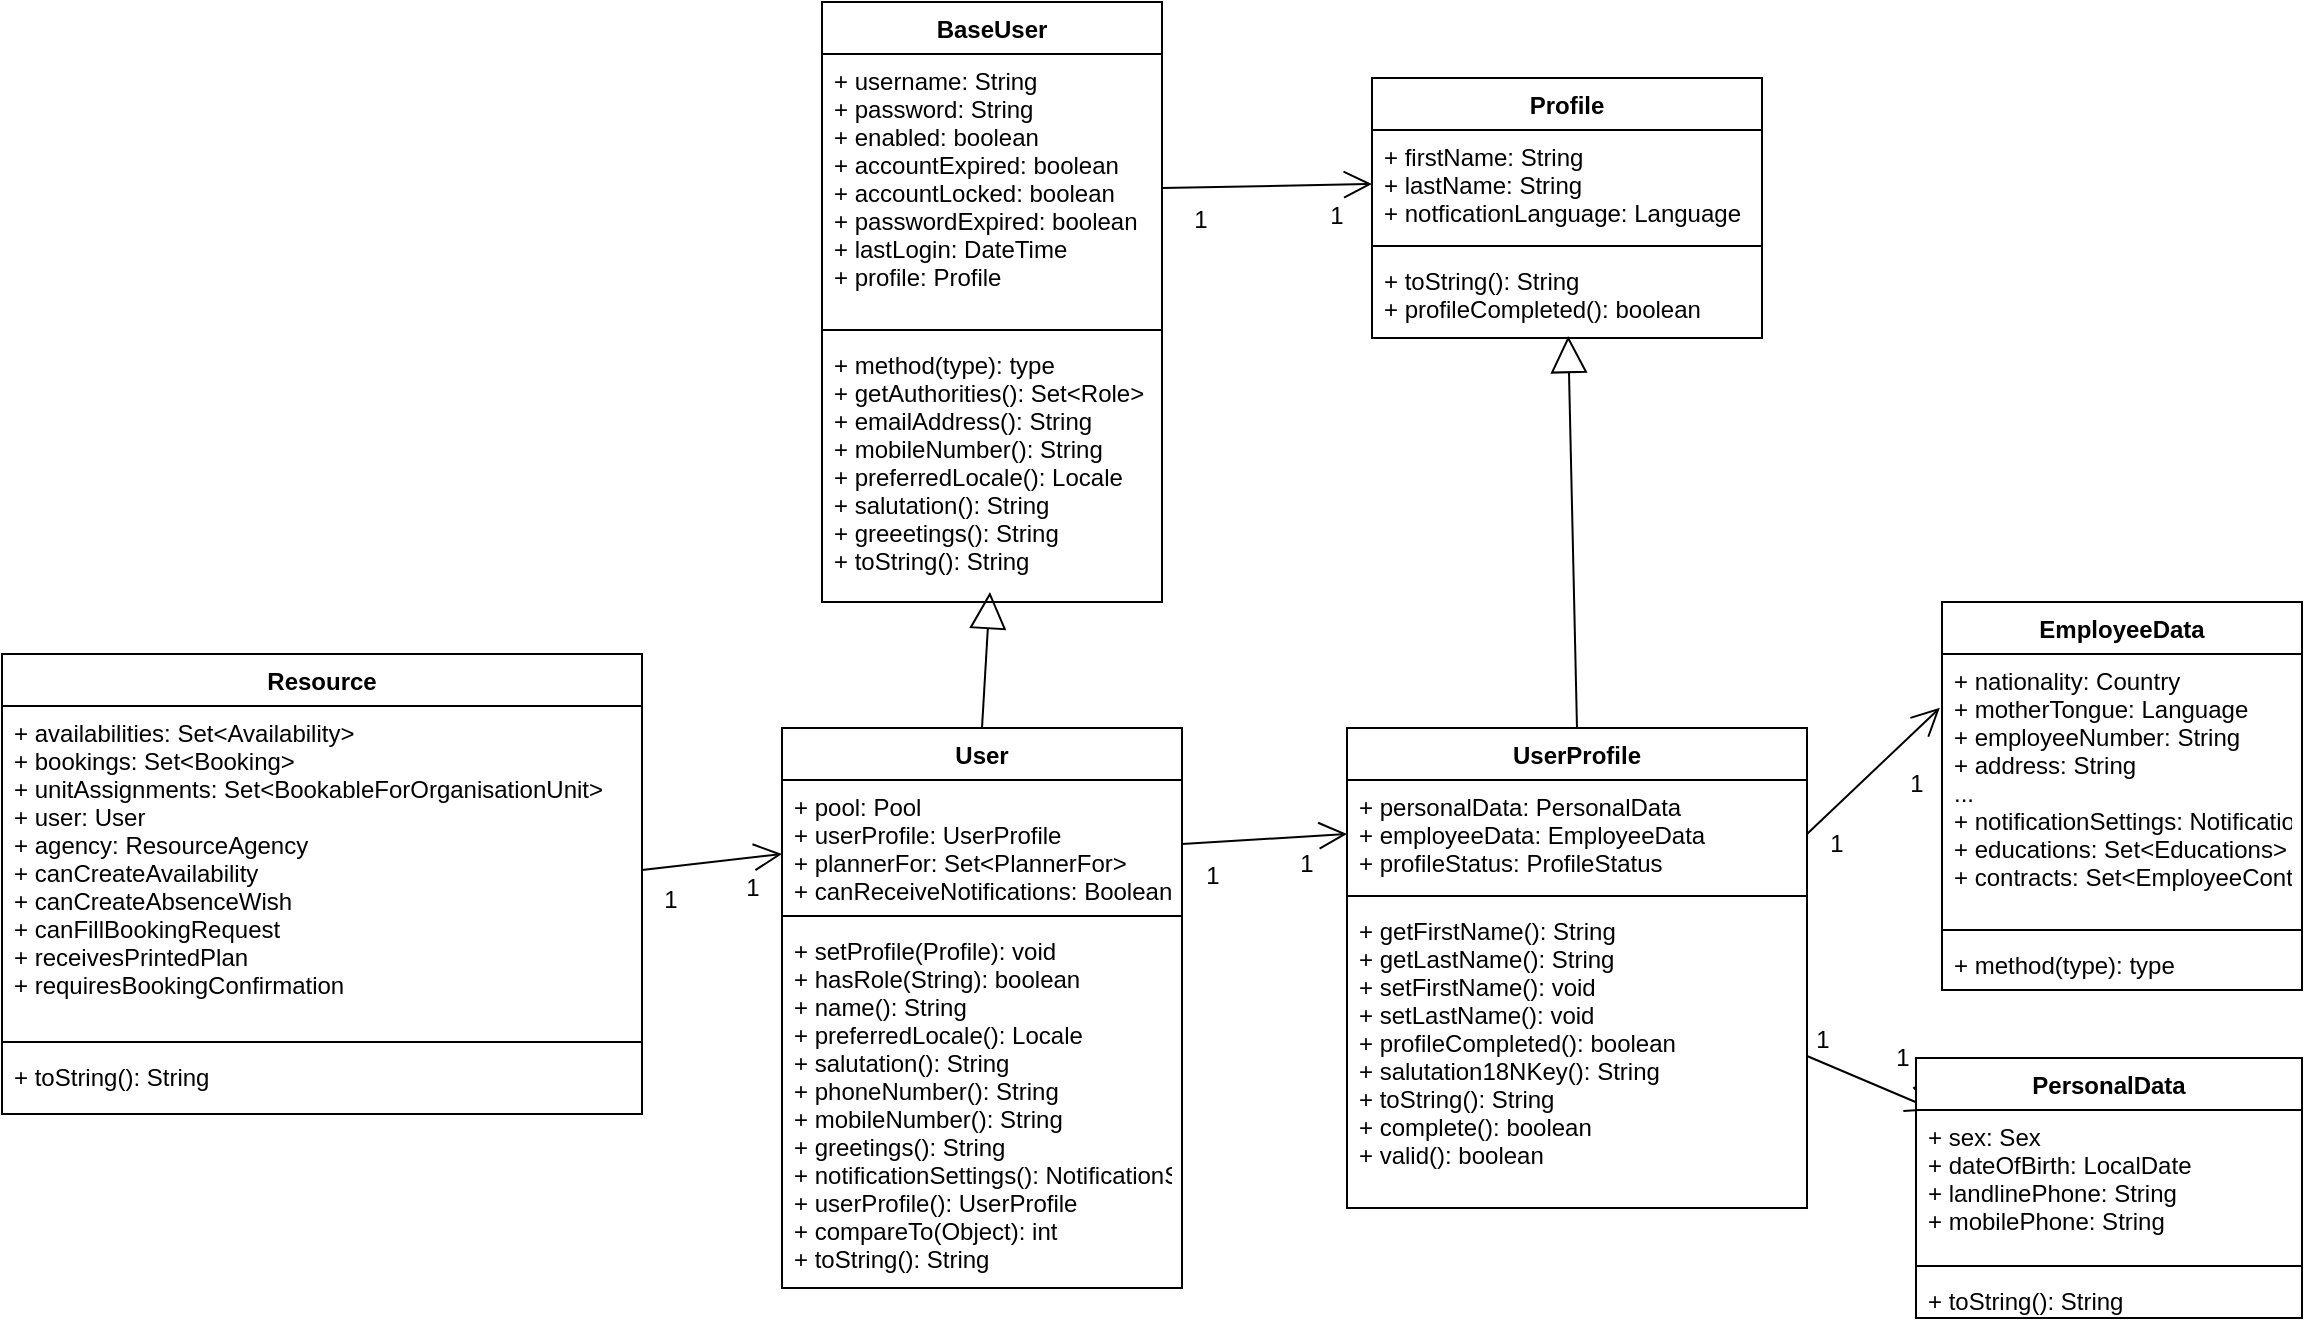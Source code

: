 <mxfile version="10.5.8" type="github"><diagram name="Page-1" id="9f46799a-70d6-7492-0946-bef42562c5a5"><mxGraphModel dx="1327" dy="1646" grid="1" gridSize="10" guides="1" tooltips="1" connect="1" arrows="1" fold="1" page="1" pageScale="1" pageWidth="1169" pageHeight="827" background="#ffffff" math="0" shadow="0"><root><mxCell id="0"/><mxCell id="1" parent="0"/><mxCell id="2gWmG6Tlkn1Gn0TT1UWR-1" value="Resource" style="swimlane;fontStyle=1;align=center;verticalAlign=top;childLayout=stackLayout;horizontal=1;startSize=26;horizontalStack=0;resizeParent=1;resizeParentMax=0;resizeLast=0;collapsible=1;marginBottom=0;" parent="1" vertex="1"><mxGeometry x="10" y="-490" width="320" height="230" as="geometry"/></mxCell><mxCell id="2gWmG6Tlkn1Gn0TT1UWR-2" value="+ availabilities: Set&lt;Availability&gt;&#10;+ bookings: Set&lt;Booking&gt;&#10;+ unitAssignments: Set&lt;BookableForOrganisationUnit&gt;&#10;+ user: User&#10;+ agency: ResourceAgency&#10;+ canCreateAvailability&#10;+ canCreateAbsenceWish&#10;+ canFillBookingRequest&#10;+ receivesPrintedPlan&#10;+ requiresBookingConfirmation&#10;&#10;" style="text;strokeColor=none;fillColor=none;align=left;verticalAlign=top;spacingLeft=4;spacingRight=4;overflow=hidden;rotatable=0;points=[[0,0.5],[1,0.5]];portConstraint=eastwest;" parent="2gWmG6Tlkn1Gn0TT1UWR-1" vertex="1"><mxGeometry y="26" width="320" height="164" as="geometry"/></mxCell><mxCell id="2gWmG6Tlkn1Gn0TT1UWR-3" value="" style="line;strokeWidth=1;fillColor=none;align=left;verticalAlign=middle;spacingTop=-1;spacingLeft=3;spacingRight=3;rotatable=0;labelPosition=right;points=[];portConstraint=eastwest;" parent="2gWmG6Tlkn1Gn0TT1UWR-1" vertex="1"><mxGeometry y="190" width="320" height="8" as="geometry"/></mxCell><mxCell id="2gWmG6Tlkn1Gn0TT1UWR-4" value="+ toString(): String&#10;" style="text;strokeColor=none;fillColor=none;align=left;verticalAlign=top;spacingLeft=4;spacingRight=4;overflow=hidden;rotatable=0;points=[[0,0.5],[1,0.5]];portConstraint=eastwest;" parent="2gWmG6Tlkn1Gn0TT1UWR-1" vertex="1"><mxGeometry y="198" width="320" height="32" as="geometry"/></mxCell><mxCell id="1WCbzTZq_NC38nqCpOc9-1" value="User" style="swimlane;fontStyle=1;align=center;verticalAlign=top;childLayout=stackLayout;horizontal=1;startSize=26;horizontalStack=0;resizeParent=1;resizeParentMax=0;resizeLast=0;collapsible=1;marginBottom=0;" parent="1" vertex="1"><mxGeometry x="400" y="-453" width="200" height="280" as="geometry"/></mxCell><mxCell id="1WCbzTZq_NC38nqCpOc9-2" value="+ pool: Pool&#10;+ userProfile: UserProfile&#10;+ plannerFor: Set&lt;PlannerFor&gt;&#10;+ canReceiveNotifications: Boolean&#10;" style="text;strokeColor=none;fillColor=none;align=left;verticalAlign=top;spacingLeft=4;spacingRight=4;overflow=hidden;rotatable=0;points=[[0,0.5],[1,0.5]];portConstraint=eastwest;" parent="1WCbzTZq_NC38nqCpOc9-1" vertex="1"><mxGeometry y="26" width="200" height="64" as="geometry"/></mxCell><mxCell id="1WCbzTZq_NC38nqCpOc9-3" value="" style="line;strokeWidth=1;fillColor=none;align=left;verticalAlign=middle;spacingTop=-1;spacingLeft=3;spacingRight=3;rotatable=0;labelPosition=right;points=[];portConstraint=eastwest;" parent="1WCbzTZq_NC38nqCpOc9-1" vertex="1"><mxGeometry y="90" width="200" height="8" as="geometry"/></mxCell><mxCell id="1WCbzTZq_NC38nqCpOc9-4" value="+ setProfile(Profile): void&#10;+ hasRole(String): boolean&#10;+ name(): String&#10;+ preferredLocale(): Locale&#10;+ salutation(): String&#10;+ phoneNumber(): String&#10;+ mobileNumber(): String&#10;+ greetings(): String&#10;+ notificationSettings(): NotificationSettings&#10;+ userProfile(): UserProfile&#10;+ compareTo(Object): int&#10;+ toString(): String&#10;&#10;&#10;" style="text;strokeColor=none;fillColor=none;align=left;verticalAlign=top;spacingLeft=4;spacingRight=4;overflow=hidden;rotatable=0;points=[[0,0.5],[1,0.5]];portConstraint=eastwest;" parent="1WCbzTZq_NC38nqCpOc9-1" vertex="1"><mxGeometry y="98" width="200" height="182" as="geometry"/></mxCell><mxCell id="1WCbzTZq_NC38nqCpOc9-6" value="BaseUser" style="swimlane;fontStyle=1;align=center;verticalAlign=top;childLayout=stackLayout;horizontal=1;startSize=26;horizontalStack=0;resizeParent=1;resizeParentMax=0;resizeLast=0;collapsible=1;marginBottom=0;" parent="1" vertex="1"><mxGeometry x="420" y="-816" width="170" height="300" as="geometry"/></mxCell><mxCell id="1WCbzTZq_NC38nqCpOc9-7" value="+ username: String&#10;+ password: String&#10;+ enabled: boolean&#10;+ accountExpired: boolean&#10;+ accountLocked: boolean&#10;+ passwordExpired: boolean&#10;+ lastLogin: DateTime&#10;+ profile: Profile&#10;" style="text;strokeColor=none;fillColor=none;align=left;verticalAlign=top;spacingLeft=4;spacingRight=4;overflow=hidden;rotatable=0;points=[[0,0.5],[1,0.5]];portConstraint=eastwest;" parent="1WCbzTZq_NC38nqCpOc9-6" vertex="1"><mxGeometry y="26" width="170" height="134" as="geometry"/></mxCell><mxCell id="1WCbzTZq_NC38nqCpOc9-8" value="" style="line;strokeWidth=1;fillColor=none;align=left;verticalAlign=middle;spacingTop=-1;spacingLeft=3;spacingRight=3;rotatable=0;labelPosition=right;points=[];portConstraint=eastwest;" parent="1WCbzTZq_NC38nqCpOc9-6" vertex="1"><mxGeometry y="160" width="170" height="8" as="geometry"/></mxCell><mxCell id="1WCbzTZq_NC38nqCpOc9-9" value="+ method(type): type&#10;+ getAuthorities(): Set&lt;Role&gt;&#10;+ emailAddress(): String&#10;+ mobileNumber(): String&#10;+ preferredLocale(): Locale&#10;+ salutation(): String&#10;+ greeetings(): String&#10;+ toString(): String&#10;&#10;" style="text;strokeColor=none;fillColor=none;align=left;verticalAlign=top;spacingLeft=4;spacingRight=4;overflow=hidden;rotatable=0;points=[[0,0.5],[1,0.5]];portConstraint=eastwest;" parent="1WCbzTZq_NC38nqCpOc9-6" vertex="1"><mxGeometry y="168" width="170" height="132" as="geometry"/></mxCell><mxCell id="1WCbzTZq_NC38nqCpOc9-10" value="&lt;br&gt;&lt;br&gt;" style="endArrow=block;endSize=16;endFill=0;html=1;exitX=0.5;exitY=0;exitDx=0;exitDy=0;entryX=0.494;entryY=0.962;entryDx=0;entryDy=0;entryPerimeter=0;" parent="1" source="1WCbzTZq_NC38nqCpOc9-1" target="1WCbzTZq_NC38nqCpOc9-9" edge="1"><mxGeometry width="160" relative="1" as="geometry"><mxPoint x="242.5" y="-649" as="sourcePoint"/><mxPoint x="402.5" y="-649" as="targetPoint"/></mxGeometry></mxCell><mxCell id="1WCbzTZq_NC38nqCpOc9-15" value="&lt;br&gt;&lt;br&gt;" style="endArrow=block;endSize=16;endFill=0;html=1;exitX=0.5;exitY=0;exitDx=0;exitDy=0;entryX=0.503;entryY=0.976;entryDx=0;entryDy=0;entryPerimeter=0;" parent="1" source="1WCbzTZq_NC38nqCpOc9-40" target="1WCbzTZq_NC38nqCpOc9-47" edge="1"><mxGeometry width="160" relative="1" as="geometry"><mxPoint x="767.5" y="-570" as="sourcePoint"/><mxPoint x="757.5" y="-807" as="targetPoint"/></mxGeometry></mxCell><mxCell id="1WCbzTZq_NC38nqCpOc9-16" value="" style="endArrow=open;endFill=1;endSize=12;html=1;exitX=1;exitY=0.5;exitDx=0;exitDy=0;entryX=0;entryY=0.5;entryDx=0;entryDy=0;" parent="1" source="1WCbzTZq_NC38nqCpOc9-7" target="1WCbzTZq_NC38nqCpOc9-45" edge="1"><mxGeometry width="160" relative="1" as="geometry"><mxPoint x="652.5" y="-934" as="sourcePoint"/><mxPoint x="702.5" y="-832" as="targetPoint"/></mxGeometry></mxCell><mxCell id="1WCbzTZq_NC38nqCpOc9-17" value="1&lt;br&gt;" style="text;html=1;resizable=0;points=[];align=center;verticalAlign=middle;labelBackgroundColor=#ffffff;" parent="1WCbzTZq_NC38nqCpOc9-16" vertex="1" connectable="0"><mxGeometry x="0.183" y="-3" relative="1" as="geometry"><mxPoint x="25" y="12" as="offset"/></mxGeometry></mxCell><mxCell id="1WCbzTZq_NC38nqCpOc9-18" value="1" style="text;html=1;resizable=0;points=[];align=center;verticalAlign=middle;labelBackgroundColor=#ffffff;" parent="1WCbzTZq_NC38nqCpOc9-16" vertex="1" connectable="0"><mxGeometry x="-0.635" y="-3" relative="1" as="geometry"><mxPoint y="13.5" as="offset"/></mxGeometry></mxCell><mxCell id="1WCbzTZq_NC38nqCpOc9-19" value="" style="endArrow=open;endFill=1;endSize=12;html=1;exitX=1;exitY=0.5;exitDx=0;exitDy=0;entryX=0;entryY=0.5;entryDx=0;entryDy=0;" parent="1" source="1WCbzTZq_NC38nqCpOc9-2" target="1WCbzTZq_NC38nqCpOc9-41" edge="1"><mxGeometry width="160" relative="1" as="geometry"><mxPoint x="602.5" y="-645" as="sourcePoint"/><mxPoint x="712.5" y="-545" as="targetPoint"/></mxGeometry></mxCell><mxCell id="1WCbzTZq_NC38nqCpOc9-20" value="1&lt;br&gt;" style="text;html=1;resizable=0;points=[];align=center;verticalAlign=middle;labelBackgroundColor=#ffffff;" parent="1WCbzTZq_NC38nqCpOc9-19" vertex="1" connectable="0"><mxGeometry x="0.183" y="-3" relative="1" as="geometry"><mxPoint x="13" y="10" as="offset"/></mxGeometry></mxCell><mxCell id="1WCbzTZq_NC38nqCpOc9-21" value="1" style="text;html=1;resizable=0;points=[];align=center;verticalAlign=middle;labelBackgroundColor=#ffffff;" parent="1WCbzTZq_NC38nqCpOc9-19" vertex="1" connectable="0"><mxGeometry x="-0.635" y="-3" relative="1" as="geometry"><mxPoint y="13.5" as="offset"/></mxGeometry></mxCell><mxCell id="1WCbzTZq_NC38nqCpOc9-40" value="UserProfile" style="swimlane;fontStyle=1;align=center;verticalAlign=top;childLayout=stackLayout;horizontal=1;startSize=26;horizontalStack=0;resizeParent=1;resizeParentMax=0;resizeLast=0;collapsible=1;marginBottom=0;" parent="1" vertex="1"><mxGeometry x="682.5" y="-453" width="230" height="240" as="geometry"/></mxCell><mxCell id="1WCbzTZq_NC38nqCpOc9-41" value="+ personalData: PersonalData&#10;+ employeeData: EmployeeData&#10;+ profileStatus: ProfileStatus&#10;" style="text;strokeColor=none;fillColor=none;align=left;verticalAlign=top;spacingLeft=4;spacingRight=4;overflow=hidden;rotatable=0;points=[[0,0.5],[1,0.5]];portConstraint=eastwest;" parent="1WCbzTZq_NC38nqCpOc9-40" vertex="1"><mxGeometry y="26" width="230" height="54" as="geometry"/></mxCell><mxCell id="1WCbzTZq_NC38nqCpOc9-42" value="" style="line;strokeWidth=1;fillColor=none;align=left;verticalAlign=middle;spacingTop=-1;spacingLeft=3;spacingRight=3;rotatable=0;labelPosition=right;points=[];portConstraint=eastwest;" parent="1WCbzTZq_NC38nqCpOc9-40" vertex="1"><mxGeometry y="80" width="230" height="8" as="geometry"/></mxCell><mxCell id="1WCbzTZq_NC38nqCpOc9-43" value="+ getFirstName(): String&#10;+ getLastName(): String&#10;+ setFirstName(): void&#10;+ setLastName(): void&#10;+ profileCompleted(): boolean&#10;+ salutation18NKey(): String&#10;+ toString(): String&#10;+ complete(): boolean&#10;+ valid(): boolean&#10;&#10;" style="text;strokeColor=none;fillColor=none;align=left;verticalAlign=top;spacingLeft=4;spacingRight=4;overflow=hidden;rotatable=0;points=[[0,0.5],[1,0.5]];portConstraint=eastwest;" parent="1WCbzTZq_NC38nqCpOc9-40" vertex="1"><mxGeometry y="88" width="230" height="152" as="geometry"/></mxCell><mxCell id="1WCbzTZq_NC38nqCpOc9-44" value="Profile" style="swimlane;fontStyle=1;align=center;verticalAlign=top;childLayout=stackLayout;horizontal=1;startSize=26;horizontalStack=0;resizeParent=1;resizeParentMax=0;resizeLast=0;collapsible=1;marginBottom=0;" parent="1" vertex="1"><mxGeometry x="695" y="-778" width="195" height="130" as="geometry"/></mxCell><mxCell id="1WCbzTZq_NC38nqCpOc9-45" value="+ firstName: String&#10;+ lastName: String&#10;+ notficationLanguage: Language&#10;" style="text;strokeColor=none;fillColor=none;align=left;verticalAlign=top;spacingLeft=4;spacingRight=4;overflow=hidden;rotatable=0;points=[[0,0.5],[1,0.5]];portConstraint=eastwest;" parent="1WCbzTZq_NC38nqCpOc9-44" vertex="1"><mxGeometry y="26" width="195" height="54" as="geometry"/></mxCell><mxCell id="1WCbzTZq_NC38nqCpOc9-46" value="" style="line;strokeWidth=1;fillColor=none;align=left;verticalAlign=middle;spacingTop=-1;spacingLeft=3;spacingRight=3;rotatable=0;labelPosition=right;points=[];portConstraint=eastwest;" parent="1WCbzTZq_NC38nqCpOc9-44" vertex="1"><mxGeometry y="80" width="195" height="8" as="geometry"/></mxCell><mxCell id="1WCbzTZq_NC38nqCpOc9-47" value="+ toString(): String&#10;+ profileCompleted(): boolean&#10;" style="text;strokeColor=none;fillColor=none;align=left;verticalAlign=top;spacingLeft=4;spacingRight=4;overflow=hidden;rotatable=0;points=[[0,0.5],[1,0.5]];portConstraint=eastwest;" parent="1WCbzTZq_NC38nqCpOc9-44" vertex="1"><mxGeometry y="88" width="195" height="42" as="geometry"/></mxCell><mxCell id="1WCbzTZq_NC38nqCpOc9-49" value="" style="endArrow=open;endFill=1;endSize=12;html=1;exitX=1;exitY=0.5;exitDx=0;exitDy=0;" parent="1" source="1WCbzTZq_NC38nqCpOc9-43" target="KvMr4hiaF-eDoLIY8RvT-2" edge="1"><mxGeometry width="160" relative="1" as="geometry"><mxPoint x="352.5" y="-65" as="sourcePoint"/><mxPoint x="692.5" y="-145" as="targetPoint"/></mxGeometry></mxCell><mxCell id="1WCbzTZq_NC38nqCpOc9-50" value="1&lt;br&gt;" style="text;html=1;resizable=0;points=[];align=center;verticalAlign=middle;labelBackgroundColor=#ffffff;" parent="1WCbzTZq_NC38nqCpOc9-49" vertex="1" connectable="0"><mxGeometry x="0.183" y="-3" relative="1" as="geometry"><mxPoint x="10.5" y="-18" as="offset"/></mxGeometry></mxCell><mxCell id="1WCbzTZq_NC38nqCpOc9-51" value="1" style="text;html=1;resizable=0;points=[];align=center;verticalAlign=middle;labelBackgroundColor=#ffffff;" parent="1WCbzTZq_NC38nqCpOc9-49" vertex="1" connectable="0"><mxGeometry x="-0.635" y="-3" relative="1" as="geometry"><mxPoint x="-3.5" y="-16" as="offset"/></mxGeometry></mxCell><mxCell id="KvMr4hiaF-eDoLIY8RvT-1" value="PersonalData" style="swimlane;fontStyle=1;align=center;verticalAlign=top;childLayout=stackLayout;horizontal=1;startSize=26;horizontalStack=0;resizeParent=1;resizeParentMax=0;resizeLast=0;collapsible=1;marginBottom=0;" vertex="1" parent="1"><mxGeometry x="967" y="-288" width="193" height="130" as="geometry"/></mxCell><mxCell id="KvMr4hiaF-eDoLIY8RvT-2" value="+ sex: Sex&#10;+ dateOfBirth: LocalDate&#10;+ landlinePhone: String&#10;+ mobilePhone: String&#10;" style="text;strokeColor=none;fillColor=none;align=left;verticalAlign=top;spacingLeft=4;spacingRight=4;overflow=hidden;rotatable=0;points=[[0,0.5],[1,0.5]];portConstraint=eastwest;" vertex="1" parent="KvMr4hiaF-eDoLIY8RvT-1"><mxGeometry y="26" width="193" height="74" as="geometry"/></mxCell><mxCell id="KvMr4hiaF-eDoLIY8RvT-3" value="" style="line;strokeWidth=1;fillColor=none;align=left;verticalAlign=middle;spacingTop=-1;spacingLeft=3;spacingRight=3;rotatable=0;labelPosition=right;points=[];portConstraint=eastwest;" vertex="1" parent="KvMr4hiaF-eDoLIY8RvT-1"><mxGeometry y="100" width="193" height="8" as="geometry"/></mxCell><mxCell id="KvMr4hiaF-eDoLIY8RvT-4" value="+ toString(): String" style="text;strokeColor=none;fillColor=none;align=left;verticalAlign=top;spacingLeft=4;spacingRight=4;overflow=hidden;rotatable=0;points=[[0,0.5],[1,0.5]];portConstraint=eastwest;" vertex="1" parent="KvMr4hiaF-eDoLIY8RvT-1"><mxGeometry y="108" width="193" height="22" as="geometry"/></mxCell><mxCell id="KvMr4hiaF-eDoLIY8RvT-9" value="EmployeeData" style="swimlane;fontStyle=1;align=center;verticalAlign=top;childLayout=stackLayout;horizontal=1;startSize=26;horizontalStack=0;resizeParent=1;resizeParentMax=0;resizeLast=0;collapsible=1;marginBottom=0;" vertex="1" parent="1"><mxGeometry x="980" y="-516" width="180" height="194" as="geometry"/></mxCell><mxCell id="KvMr4hiaF-eDoLIY8RvT-10" value="+ nationality: Country&#10;+ motherTongue: Language&#10;+ employeeNumber: String&#10;+ address: String&#10;...&#10;+ notificationSettings: NotificationSettings&#10;+ educations: Set&lt;Educations&gt;&#10;+ contracts: Set&lt;EmployeeContract&gt;&#10;" style="text;strokeColor=none;fillColor=none;align=left;verticalAlign=top;spacingLeft=4;spacingRight=4;overflow=hidden;rotatable=0;points=[[0,0.5],[1,0.5]];portConstraint=eastwest;" vertex="1" parent="KvMr4hiaF-eDoLIY8RvT-9"><mxGeometry y="26" width="180" height="134" as="geometry"/></mxCell><mxCell id="KvMr4hiaF-eDoLIY8RvT-11" value="" style="line;strokeWidth=1;fillColor=none;align=left;verticalAlign=middle;spacingTop=-1;spacingLeft=3;spacingRight=3;rotatable=0;labelPosition=right;points=[];portConstraint=eastwest;" vertex="1" parent="KvMr4hiaF-eDoLIY8RvT-9"><mxGeometry y="160" width="180" height="8" as="geometry"/></mxCell><mxCell id="KvMr4hiaF-eDoLIY8RvT-12" value="+ method(type): type" style="text;strokeColor=none;fillColor=none;align=left;verticalAlign=top;spacingLeft=4;spacingRight=4;overflow=hidden;rotatable=0;points=[[0,0.5],[1,0.5]];portConstraint=eastwest;" vertex="1" parent="KvMr4hiaF-eDoLIY8RvT-9"><mxGeometry y="168" width="180" height="26" as="geometry"/></mxCell><mxCell id="KvMr4hiaF-eDoLIY8RvT-16" value="" style="endArrow=open;endFill=1;endSize=12;html=1;exitX=1;exitY=0.5;exitDx=0;exitDy=0;entryX=-0.006;entryY=0.201;entryDx=0;entryDy=0;entryPerimeter=0;" edge="1" parent="1" source="1WCbzTZq_NC38nqCpOc9-41" target="KvMr4hiaF-eDoLIY8RvT-10"><mxGeometry width="160" relative="1" as="geometry"><mxPoint x="897" y="-535" as="sourcePoint"/><mxPoint x="980" y="-540" as="targetPoint"/></mxGeometry></mxCell><mxCell id="KvMr4hiaF-eDoLIY8RvT-17" value="1&lt;br&gt;" style="text;html=1;resizable=0;points=[];align=center;verticalAlign=middle;labelBackgroundColor=#ffffff;" vertex="1" connectable="0" parent="KvMr4hiaF-eDoLIY8RvT-16"><mxGeometry x="0.183" y="-3" relative="1" as="geometry"><mxPoint x="13" y="10" as="offset"/></mxGeometry></mxCell><mxCell id="KvMr4hiaF-eDoLIY8RvT-18" value="1" style="text;html=1;resizable=0;points=[];align=center;verticalAlign=middle;labelBackgroundColor=#ffffff;" vertex="1" connectable="0" parent="KvMr4hiaF-eDoLIY8RvT-16"><mxGeometry x="-0.635" y="-3" relative="1" as="geometry"><mxPoint y="13.5" as="offset"/></mxGeometry></mxCell><mxCell id="KvMr4hiaF-eDoLIY8RvT-19" value="" style="endArrow=open;endFill=1;endSize=12;html=1;exitX=1;exitY=0.5;exitDx=0;exitDy=0;" edge="1" parent="1" source="2gWmG6Tlkn1Gn0TT1UWR-2"><mxGeometry width="160" relative="1" as="geometry"><mxPoint x="610" y="-385" as="sourcePoint"/><mxPoint x="400" y="-390" as="targetPoint"/></mxGeometry></mxCell><mxCell id="KvMr4hiaF-eDoLIY8RvT-20" value="1&lt;br&gt;" style="text;html=1;resizable=0;points=[];align=center;verticalAlign=middle;labelBackgroundColor=#ffffff;" vertex="1" connectable="0" parent="KvMr4hiaF-eDoLIY8RvT-19"><mxGeometry x="0.183" y="-3" relative="1" as="geometry"><mxPoint x="13" y="10" as="offset"/></mxGeometry></mxCell><mxCell id="KvMr4hiaF-eDoLIY8RvT-21" value="1" style="text;html=1;resizable=0;points=[];align=center;verticalAlign=middle;labelBackgroundColor=#ffffff;" vertex="1" connectable="0" parent="KvMr4hiaF-eDoLIY8RvT-19"><mxGeometry x="-0.635" y="-3" relative="1" as="geometry"><mxPoint y="13.5" as="offset"/></mxGeometry></mxCell></root></mxGraphModel></diagram></mxfile>